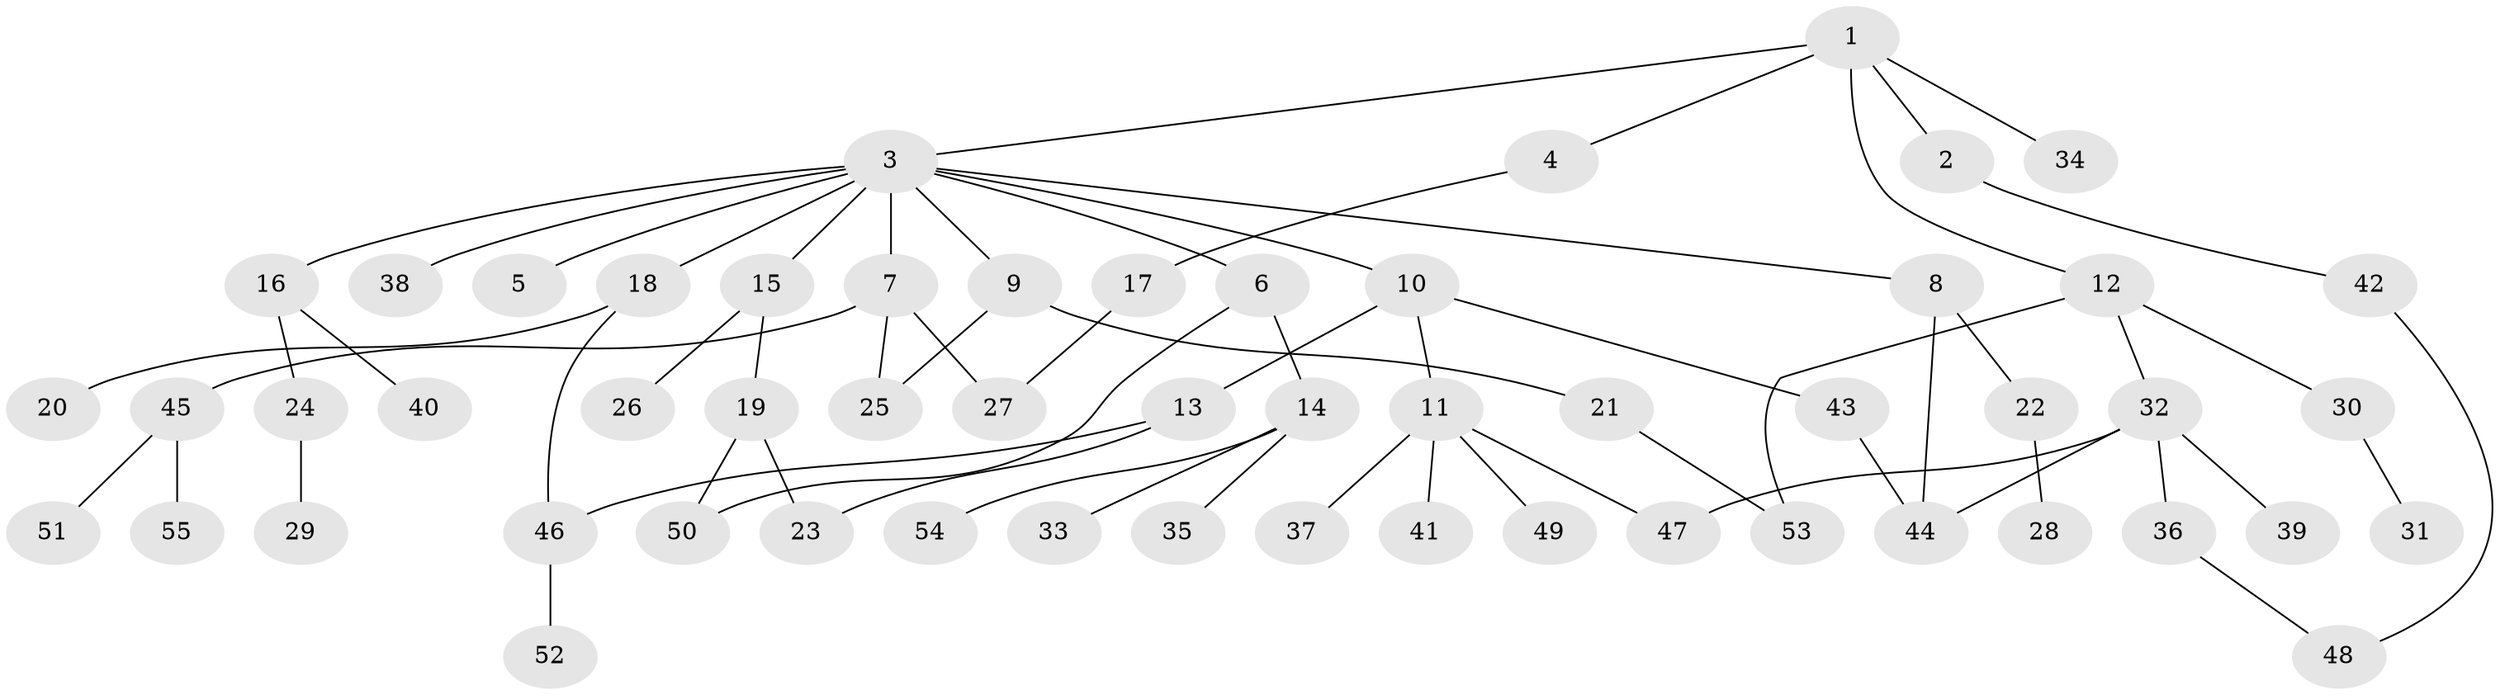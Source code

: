 // Generated by graph-tools (version 1.1) at 2025/49/03/09/25 03:49:15]
// undirected, 55 vertices, 64 edges
graph export_dot {
graph [start="1"]
  node [color=gray90,style=filled];
  1;
  2;
  3;
  4;
  5;
  6;
  7;
  8;
  9;
  10;
  11;
  12;
  13;
  14;
  15;
  16;
  17;
  18;
  19;
  20;
  21;
  22;
  23;
  24;
  25;
  26;
  27;
  28;
  29;
  30;
  31;
  32;
  33;
  34;
  35;
  36;
  37;
  38;
  39;
  40;
  41;
  42;
  43;
  44;
  45;
  46;
  47;
  48;
  49;
  50;
  51;
  52;
  53;
  54;
  55;
  1 -- 2;
  1 -- 3;
  1 -- 4;
  1 -- 12;
  1 -- 34;
  2 -- 42;
  3 -- 5;
  3 -- 6;
  3 -- 7;
  3 -- 8;
  3 -- 9;
  3 -- 10;
  3 -- 15;
  3 -- 16;
  3 -- 18;
  3 -- 38;
  4 -- 17;
  6 -- 14;
  6 -- 50;
  7 -- 25;
  7 -- 45;
  7 -- 27;
  8 -- 22;
  8 -- 44;
  9 -- 21;
  9 -- 25;
  10 -- 11;
  10 -- 13;
  10 -- 43;
  11 -- 37;
  11 -- 41;
  11 -- 49;
  11 -- 47;
  12 -- 30;
  12 -- 32;
  12 -- 53;
  13 -- 23;
  13 -- 46;
  14 -- 33;
  14 -- 35;
  14 -- 54;
  15 -- 19;
  15 -- 26;
  16 -- 24;
  16 -- 40;
  17 -- 27;
  18 -- 20;
  18 -- 46;
  19 -- 50;
  19 -- 23;
  21 -- 53;
  22 -- 28;
  24 -- 29;
  30 -- 31;
  32 -- 36;
  32 -- 39;
  32 -- 44;
  32 -- 47;
  36 -- 48;
  42 -- 48;
  43 -- 44;
  45 -- 51;
  45 -- 55;
  46 -- 52;
}
